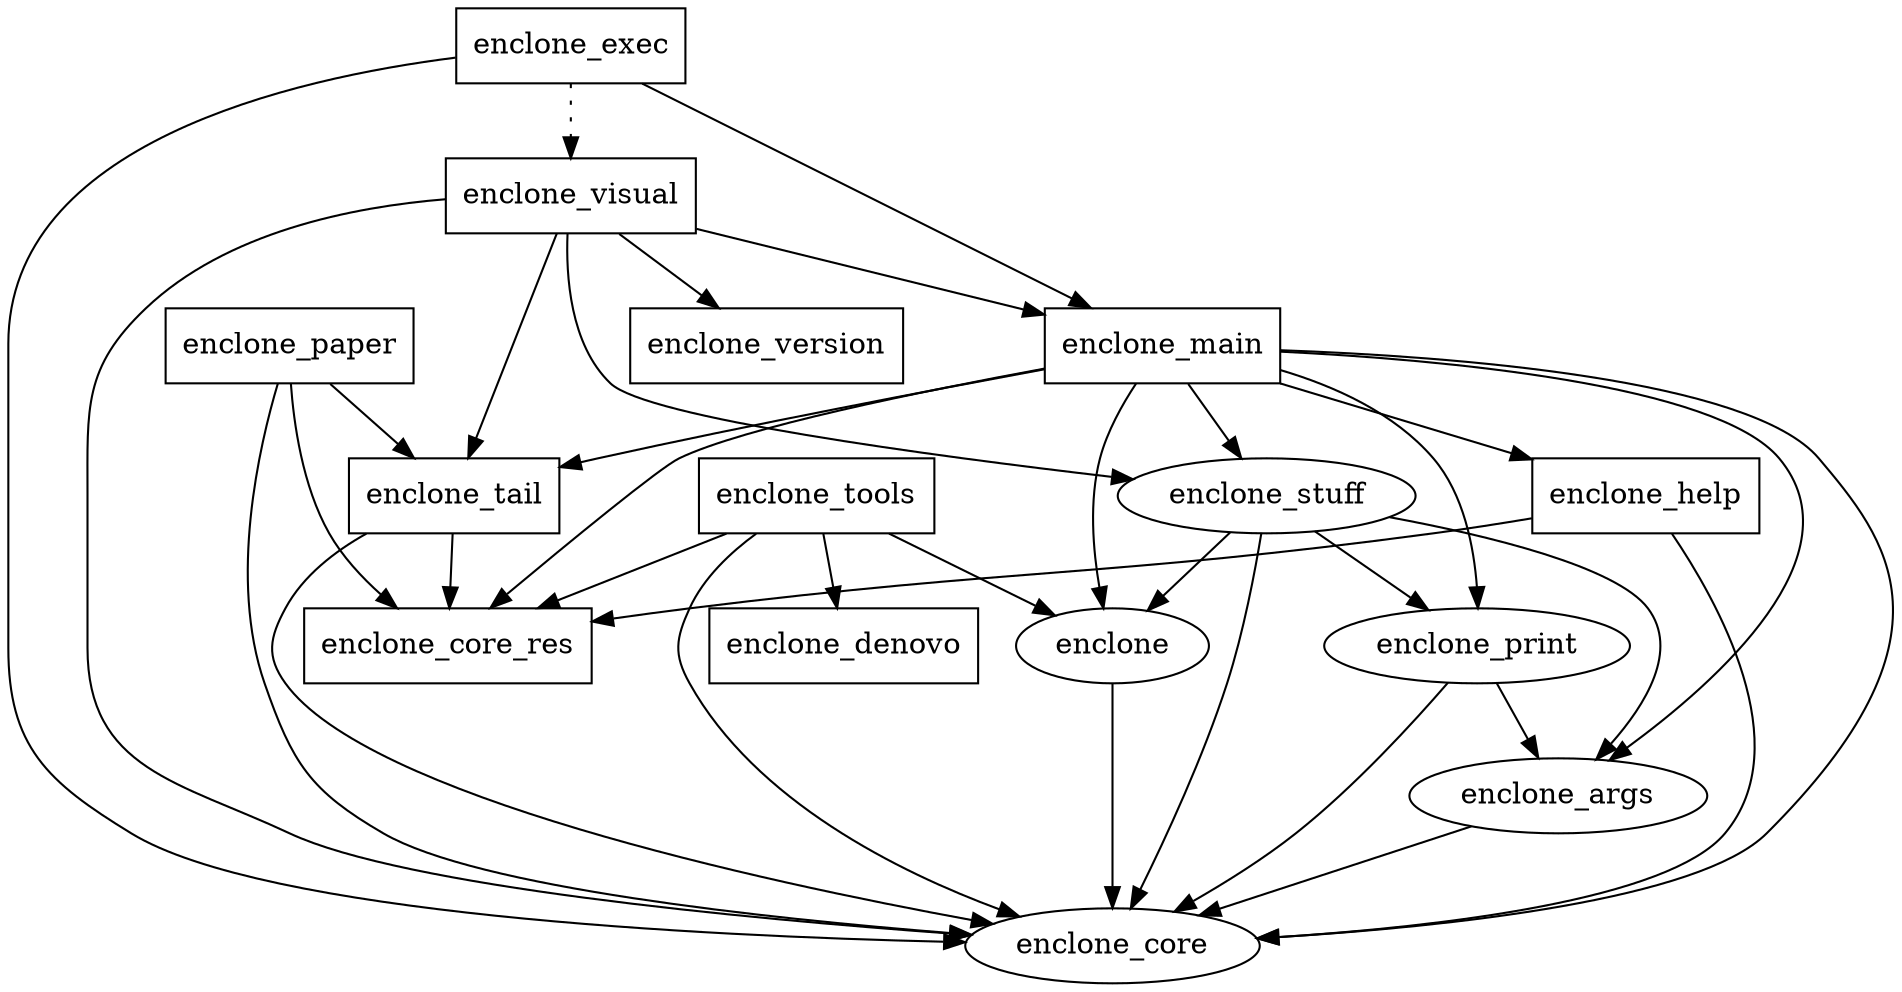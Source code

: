 digraph {
    0 [ label = "enclone_core_res" shape = box]
    1 [ label = "enclone_denovo" shape = box]
    2 [ label = "enclone_exec" shape = box]
    3 [ label = "enclone_main" shape = box]
    4 [ label = "enclone_help" shape = box]
    5 [ label = "enclone_tail" shape = box]
    6 [ label = "enclone_visual" shape = box]
    7 [ label = "enclone_version" shape = box]
    8 [ label = "enclone_tools" shape = box]
    9 [ label = "enclone_paper" shape = box]
    36 [ label = "enclone_core" ]
    42 [ label = "enclone" ]
    43 [ label = "enclone_args" ]
    44 [ label = "enclone_print" ]
    46 [ label = "enclone_stuff" ]
    2 -> 36 [ ]
    2 -> 3 [ ]
    2 -> 6 [ style = dotted]
    3 -> 42 [ ]
    3 -> 43 [ ]
    3 -> 36 [ ]
    3 -> 0 [ ]
    3 -> 4 [ ]
    3 -> 44 [ ]
    3 -> 46 [ ]
    3 -> 5 [ ]
    4 -> 36 [ ]
    4 -> 0 [ ]
    5 -> 36 [ ]
    5 -> 0 [ ]
    6 -> 36 [ ]
    6 -> 3 [ ]
    6 -> 46 [ ]
    6 -> 5 [ ]
    6 -> 7 [ ]
    8 -> 42 [ ]
    8 -> 36 [ ]
    8 -> 0 [ ]
    8 -> 1 [ ]
    9 -> 36 [ ]
    9 -> 0 [ ]
    9 -> 5 [ ]
    42 -> 36 [ ]
    43 -> 36 [ ]
    44 -> 43 [ ]
    44 -> 36 [ ]
    46 -> 42 [ ]
    46 -> 43 [ ]
    46 -> 36 [ ]
    46 -> 44 [ ]
}

